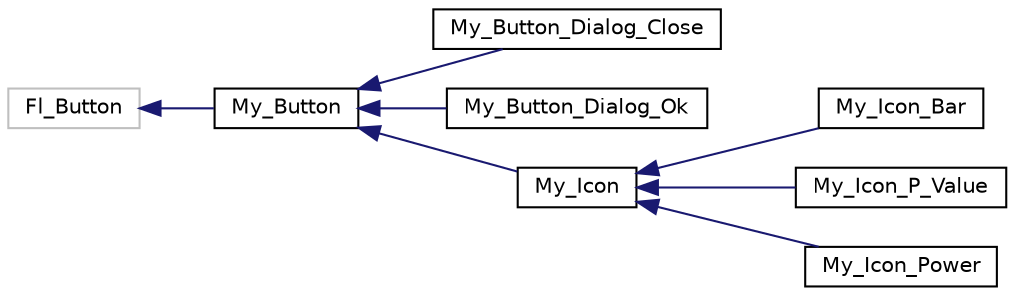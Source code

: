 digraph "Иерархия классов. Графический вид."
{
 // LATEX_PDF_SIZE
  edge [fontname="Helvetica",fontsize="10",labelfontname="Helvetica",labelfontsize="10"];
  node [fontname="Helvetica",fontsize="10",shape=record];
  rankdir="LR";
  Node9 [label="Fl_Button",height=0.2,width=0.4,color="grey75", fillcolor="white", style="filled",tooltip=" "];
  Node9 -> Node0 [dir="back",color="midnightblue",fontsize="10",style="solid",fontname="Helvetica"];
  Node0 [label="My_Button",height=0.2,width=0.4,color="black", fillcolor="white", style="filled",URL="$classMy__Button.html",tooltip=" "];
  Node0 -> Node1 [dir="back",color="midnightblue",fontsize="10",style="solid",fontname="Helvetica"];
  Node1 [label="My_Button_Dialog_Close",height=0.2,width=0.4,color="black", fillcolor="white", style="filled",URL="$classMy__Button__Dialog__Close.html",tooltip=" "];
  Node0 -> Node2 [dir="back",color="midnightblue",fontsize="10",style="solid",fontname="Helvetica"];
  Node2 [label="My_Button_Dialog_Ok",height=0.2,width=0.4,color="black", fillcolor="white", style="filled",URL="$classMy__Button__Dialog__Ok.html",tooltip=" "];
  Node0 -> Node3 [dir="back",color="midnightblue",fontsize="10",style="solid",fontname="Helvetica"];
  Node3 [label="My_Icon",height=0.2,width=0.4,color="black", fillcolor="white", style="filled",URL="$classMy__Icon.html",tooltip=" "];
  Node3 -> Node4 [dir="back",color="midnightblue",fontsize="10",style="solid",fontname="Helvetica"];
  Node4 [label="My_Icon_Bar",height=0.2,width=0.4,color="black", fillcolor="white", style="filled",URL="$classMy__Icon__Bar.html",tooltip=" "];
  Node3 -> Node5 [dir="back",color="midnightblue",fontsize="10",style="solid",fontname="Helvetica"];
  Node5 [label="My_Icon_P_Value",height=0.2,width=0.4,color="black", fillcolor="white", style="filled",URL="$classMy__Icon__P__Value.html",tooltip=" "];
  Node3 -> Node6 [dir="back",color="midnightblue",fontsize="10",style="solid",fontname="Helvetica"];
  Node6 [label="My_Icon_Power",height=0.2,width=0.4,color="black", fillcolor="white", style="filled",URL="$classMy__Icon__Power.html",tooltip=" "];
}
